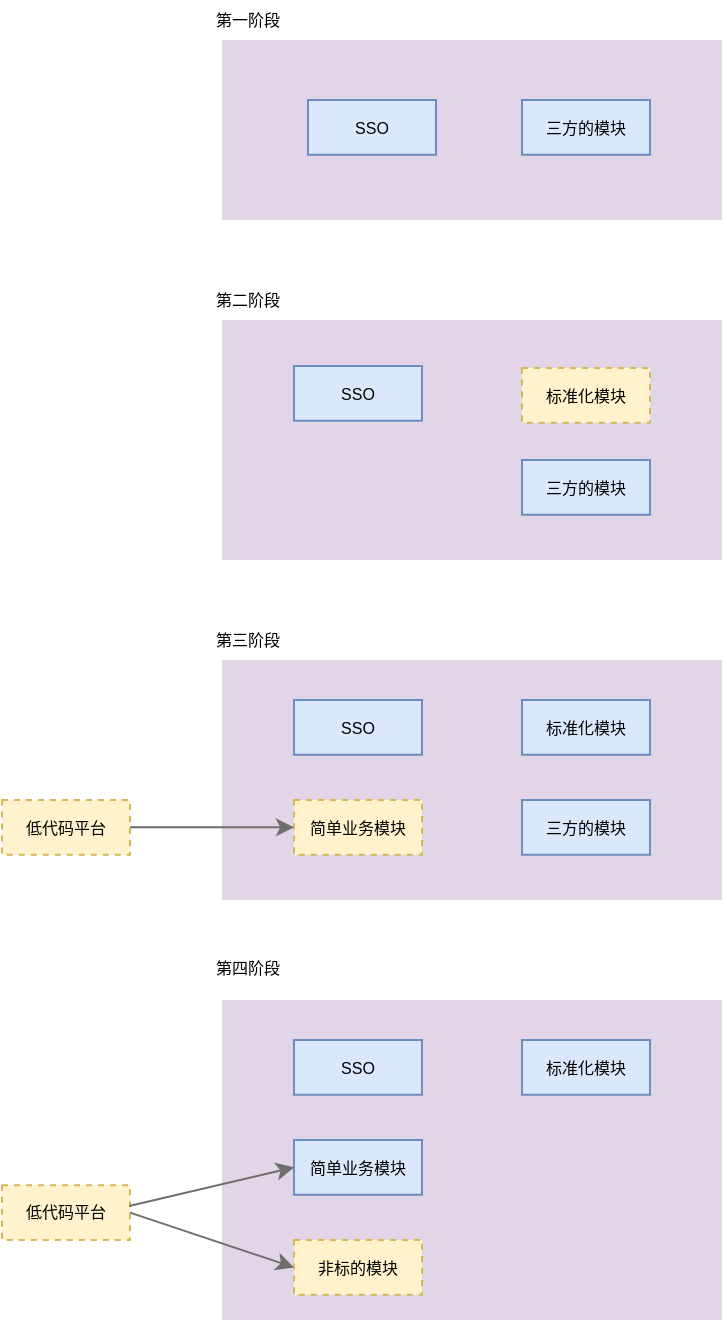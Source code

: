 <mxfile version="24.7.17">
  <diagram id="kQm1WyOccjyHnlNSDJr9" name="第 1 页">
    <mxGraphModel dx="574" dy="309" grid="1" gridSize="10" guides="1" tooltips="1" connect="1" arrows="1" fold="1" page="1" pageScale="1" pageWidth="827" pageHeight="1169" math="0" shadow="0">
      <root>
        <mxCell id="0" />
        <mxCell id="1" parent="0" />
        <mxCell id="ygg8zrWHggTHg3LK0dkb-2" value="" style="rounded=0;whiteSpace=wrap;html=1;dashed=1;dashPattern=1 2;fontSize=8;fillColor=#e1d5e7;strokeColor=none;" vertex="1" parent="1">
          <mxGeometry x="200" y="30" width="250" height="90" as="geometry" />
        </mxCell>
        <mxCell id="ygg8zrWHggTHg3LK0dkb-3" value="SSO" style="rounded=0;whiteSpace=wrap;html=1;fillColor=#dae8fc;strokeColor=#6c8ebf;fontSize=8;verticalAlign=middle;" vertex="1" parent="1">
          <mxGeometry x="243" y="60.002" width="64" height="27.37" as="geometry" />
        </mxCell>
        <mxCell id="ygg8zrWHggTHg3LK0dkb-4" value="三方的模块" style="rounded=0;whiteSpace=wrap;html=1;fillColor=#dae8fc;strokeColor=#6c8ebf;fontSize=8;verticalAlign=middle;" vertex="1" parent="1">
          <mxGeometry x="350" y="60.002" width="64" height="27.37" as="geometry" />
        </mxCell>
        <mxCell id="ygg8zrWHggTHg3LK0dkb-5" value="" style="rounded=0;whiteSpace=wrap;html=1;dashed=1;dashPattern=1 2;fontSize=8;fillColor=#e1d5e7;strokeColor=none;" vertex="1" parent="1">
          <mxGeometry x="200" y="170" width="250" height="120" as="geometry" />
        </mxCell>
        <mxCell id="ygg8zrWHggTHg3LK0dkb-6" value="SSO" style="rounded=0;whiteSpace=wrap;html=1;fillColor=#dae8fc;strokeColor=#6c8ebf;fontSize=8;verticalAlign=middle;" vertex="1" parent="1">
          <mxGeometry x="236" y="193.002" width="64" height="27.37" as="geometry" />
        </mxCell>
        <mxCell id="ygg8zrWHggTHg3LK0dkb-7" value="三方的模块" style="rounded=0;whiteSpace=wrap;html=1;fillColor=#dae8fc;strokeColor=#6c8ebf;fontSize=8;verticalAlign=middle;" vertex="1" parent="1">
          <mxGeometry x="350" y="240.002" width="64" height="27.37" as="geometry" />
        </mxCell>
        <mxCell id="ygg8zrWHggTHg3LK0dkb-8" value="标准化模块" style="rounded=0;whiteSpace=wrap;html=1;fillColor=#fff2cc;strokeColor=#d6b656;fontSize=8;verticalAlign=middle;dashed=1;" vertex="1" parent="1">
          <mxGeometry x="350" y="194.002" width="64" height="27.37" as="geometry" />
        </mxCell>
        <mxCell id="ygg8zrWHggTHg3LK0dkb-9" value="" style="rounded=0;whiteSpace=wrap;html=1;dashed=1;dashPattern=1 2;fontSize=8;fillColor=#e1d5e7;strokeColor=none;" vertex="1" parent="1">
          <mxGeometry x="200" y="340" width="250" height="120" as="geometry" />
        </mxCell>
        <mxCell id="ygg8zrWHggTHg3LK0dkb-10" value="SSO" style="rounded=0;whiteSpace=wrap;html=1;fillColor=#dae8fc;strokeColor=#6c8ebf;fontSize=8;verticalAlign=middle;" vertex="1" parent="1">
          <mxGeometry x="236" y="360.002" width="64" height="27.37" as="geometry" />
        </mxCell>
        <mxCell id="ygg8zrWHggTHg3LK0dkb-11" value="三方的模块" style="rounded=0;whiteSpace=wrap;html=1;fillColor=#dae8fc;strokeColor=#6c8ebf;fontSize=8;verticalAlign=middle;" vertex="1" parent="1">
          <mxGeometry x="350" y="410.002" width="64" height="27.37" as="geometry" />
        </mxCell>
        <mxCell id="ygg8zrWHggTHg3LK0dkb-12" value="标准化模块" style="rounded=0;whiteSpace=wrap;html=1;fillColor=#dae8fc;strokeColor=#6c8ebf;fontSize=8;verticalAlign=middle;" vertex="1" parent="1">
          <mxGeometry x="350" y="360.002" width="64" height="27.37" as="geometry" />
        </mxCell>
        <mxCell id="yK7P3pugAWHu_ZcFfTPJ-199" value="&lt;font style=&quot;font-size: 8px;&quot;&gt;第一阶段&lt;/font&gt;" style="rounded=0;whiteSpace=wrap;html=1;fillColor=none;strokeColor=none;fontSize=8;" parent="1" vertex="1">
          <mxGeometry x="180" y="10" width="66" height="20" as="geometry" />
        </mxCell>
        <mxCell id="ygg8zrWHggTHg3LK0dkb-13" value="&lt;font style=&quot;font-size: 8px;&quot;&gt;第二阶段&lt;/font&gt;" style="rounded=0;whiteSpace=wrap;html=1;fillColor=none;strokeColor=none;fontSize=8;" vertex="1" parent="1">
          <mxGeometry x="180" y="150" width="66" height="20" as="geometry" />
        </mxCell>
        <mxCell id="ygg8zrWHggTHg3LK0dkb-14" value="&lt;font style=&quot;font-size: 8px;&quot;&gt;第三阶段&lt;/font&gt;" style="rounded=0;whiteSpace=wrap;html=1;fillColor=none;strokeColor=none;fontSize=8;" vertex="1" parent="1">
          <mxGeometry x="180" y="320" width="66" height="20" as="geometry" />
        </mxCell>
        <mxCell id="ygg8zrWHggTHg3LK0dkb-15" value="低代码平台" style="rounded=0;whiteSpace=wrap;html=1;fillColor=#fff2cc;strokeColor=#d6b656;fontSize=8;verticalAlign=middle;dashed=1;" vertex="1" parent="1">
          <mxGeometry x="90" y="410.002" width="64" height="27.37" as="geometry" />
        </mxCell>
        <mxCell id="ygg8zrWHggTHg3LK0dkb-16" value="简单业务模块" style="rounded=0;whiteSpace=wrap;html=1;fillColor=#fff2cc;strokeColor=#d6b656;fontSize=8;verticalAlign=middle;dashed=1;" vertex="1" parent="1">
          <mxGeometry x="236" y="410.002" width="64" height="27.37" as="geometry" />
        </mxCell>
        <mxCell id="ygg8zrWHggTHg3LK0dkb-18" value="" style="rounded=0;whiteSpace=wrap;html=1;dashed=1;dashPattern=1 2;fontSize=8;fillColor=#e1d5e7;strokeColor=none;" vertex="1" parent="1">
          <mxGeometry x="200" y="510" width="250" height="160" as="geometry" />
        </mxCell>
        <mxCell id="ygg8zrWHggTHg3LK0dkb-19" value="SSO" style="rounded=0;whiteSpace=wrap;html=1;fillColor=#dae8fc;strokeColor=#6c8ebf;fontSize=8;verticalAlign=middle;" vertex="1" parent="1">
          <mxGeometry x="236" y="530.002" width="64" height="27.37" as="geometry" />
        </mxCell>
        <mxCell id="ygg8zrWHggTHg3LK0dkb-21" value="标准化模块" style="rounded=0;whiteSpace=wrap;html=1;fillColor=#dae8fc;strokeColor=#6c8ebf;fontSize=8;verticalAlign=middle;" vertex="1" parent="1">
          <mxGeometry x="350" y="530.002" width="64" height="27.37" as="geometry" />
        </mxCell>
        <mxCell id="ygg8zrWHggTHg3LK0dkb-22" value="&lt;font style=&quot;font-size: 8px;&quot;&gt;第四阶段&lt;/font&gt;" style="rounded=0;whiteSpace=wrap;html=1;fillColor=none;strokeColor=none;fontSize=8;" vertex="1" parent="1">
          <mxGeometry x="180" y="484" width="66" height="20" as="geometry" />
        </mxCell>
        <mxCell id="ygg8zrWHggTHg3LK0dkb-23" value="低代码平台" style="rounded=0;whiteSpace=wrap;html=1;fillColor=#fff2cc;strokeColor=#d6b656;fontSize=8;verticalAlign=middle;align=center;fontFamily=Helvetica;fontColor=default;gradientColor=none;dashed=1;" vertex="1" parent="1">
          <mxGeometry x="90" y="602.632" width="64" height="27.37" as="geometry" />
        </mxCell>
        <mxCell id="ygg8zrWHggTHg3LK0dkb-24" value="简单业务模块" style="rounded=0;whiteSpace=wrap;html=1;fillColor=#dae8fc;strokeColor=#6c8ebf;fontSize=8;verticalAlign=middle;align=center;fontFamily=Helvetica;fontColor=default;" vertex="1" parent="1">
          <mxGeometry x="236" y="580.002" width="64" height="27.37" as="geometry" />
        </mxCell>
        <mxCell id="ygg8zrWHggTHg3LK0dkb-26" value="非标的模块" style="rounded=0;whiteSpace=wrap;html=1;fillColor=#fff2cc;strokeColor=#d6b656;fontSize=8;verticalAlign=middle;dashed=1;" vertex="1" parent="1">
          <mxGeometry x="236" y="630.002" width="64" height="27.37" as="geometry" />
        </mxCell>
        <mxCell id="ygg8zrWHggTHg3LK0dkb-27" value="" style="endArrow=classic;html=1;rounded=1;hachureGap=4;fontFamily=Architects Daughter;fontSource=https%3A%2F%2Ffonts.googleapis.com%2Fcss%3Ffamily%3DArchitects%2BDaughter;exitX=1;exitY=0.5;exitDx=0;exitDy=0;strokeColor=#6E6E6E;curved=0;entryX=0;entryY=0.5;entryDx=0;entryDy=0;" edge="1" parent="1" source="ygg8zrWHggTHg3LK0dkb-15" target="ygg8zrWHggTHg3LK0dkb-16">
          <mxGeometry width="50" height="50" relative="1" as="geometry">
            <mxPoint x="170" y="448.69" as="sourcePoint" />
            <mxPoint x="240" y="424" as="targetPoint" />
          </mxGeometry>
        </mxCell>
        <mxCell id="ygg8zrWHggTHg3LK0dkb-28" value="" style="endArrow=classic;html=1;rounded=1;hachureGap=4;fontFamily=Architects Daughter;fontSource=https%3A%2F%2Ffonts.googleapis.com%2Fcss%3Ffamily%3DArchitects%2BDaughter;entryX=0;entryY=0.5;entryDx=0;entryDy=0;exitX=0.994;exitY=0.379;exitDx=0;exitDy=0;strokeColor=#6E6E6E;curved=0;exitPerimeter=0;" edge="1" parent="1" source="ygg8zrWHggTHg3LK0dkb-23" target="ygg8zrWHggTHg3LK0dkb-24">
          <mxGeometry width="50" height="50" relative="1" as="geometry">
            <mxPoint x="154" y="593.49" as="sourcePoint" />
            <mxPoint x="239" y="593.49" as="targetPoint" />
          </mxGeometry>
        </mxCell>
        <mxCell id="ygg8zrWHggTHg3LK0dkb-29" value="" style="endArrow=classic;html=1;rounded=1;hachureGap=4;fontFamily=Architects Daughter;fontSource=https%3A%2F%2Ffonts.googleapis.com%2Fcss%3Ffamily%3DArchitects%2BDaughter;entryX=0;entryY=0.5;entryDx=0;entryDy=0;exitX=1;exitY=0.5;exitDx=0;exitDy=0;strokeColor=#6E6E6E;curved=0;" edge="1" parent="1" source="ygg8zrWHggTHg3LK0dkb-23" target="ygg8zrWHggTHg3LK0dkb-26">
          <mxGeometry width="50" height="50" relative="1" as="geometry">
            <mxPoint x="130" y="620" as="sourcePoint" />
            <mxPoint x="215" y="620" as="targetPoint" />
          </mxGeometry>
        </mxCell>
      </root>
    </mxGraphModel>
  </diagram>
</mxfile>
